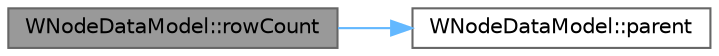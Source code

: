 digraph "WNodeDataModel::rowCount"
{
 // LATEX_PDF_SIZE
  bgcolor="transparent";
  edge [fontname=Helvetica,fontsize=10,labelfontname=Helvetica,labelfontsize=10];
  node [fontname=Helvetica,fontsize=10,shape=box,height=0.2,width=0.4];
  rankdir="LR";
  Node1 [id="Node000001",label="WNodeDataModel::rowCount",height=0.2,width=0.4,color="gray40", fillcolor="grey60", style="filled", fontcolor="black",tooltip=" "];
  Node1 -> Node2 [id="edge1_Node000001_Node000002",color="steelblue1",style="solid",tooltip=" "];
  Node2 [id="Node000002",label="WNodeDataModel::parent",height=0.2,width=0.4,color="grey40", fillcolor="white", style="filled",URL="$class_w_node_data_model.html#ac5b971cf5a251dcdca379055f677d38e",tooltip=" "];
}

